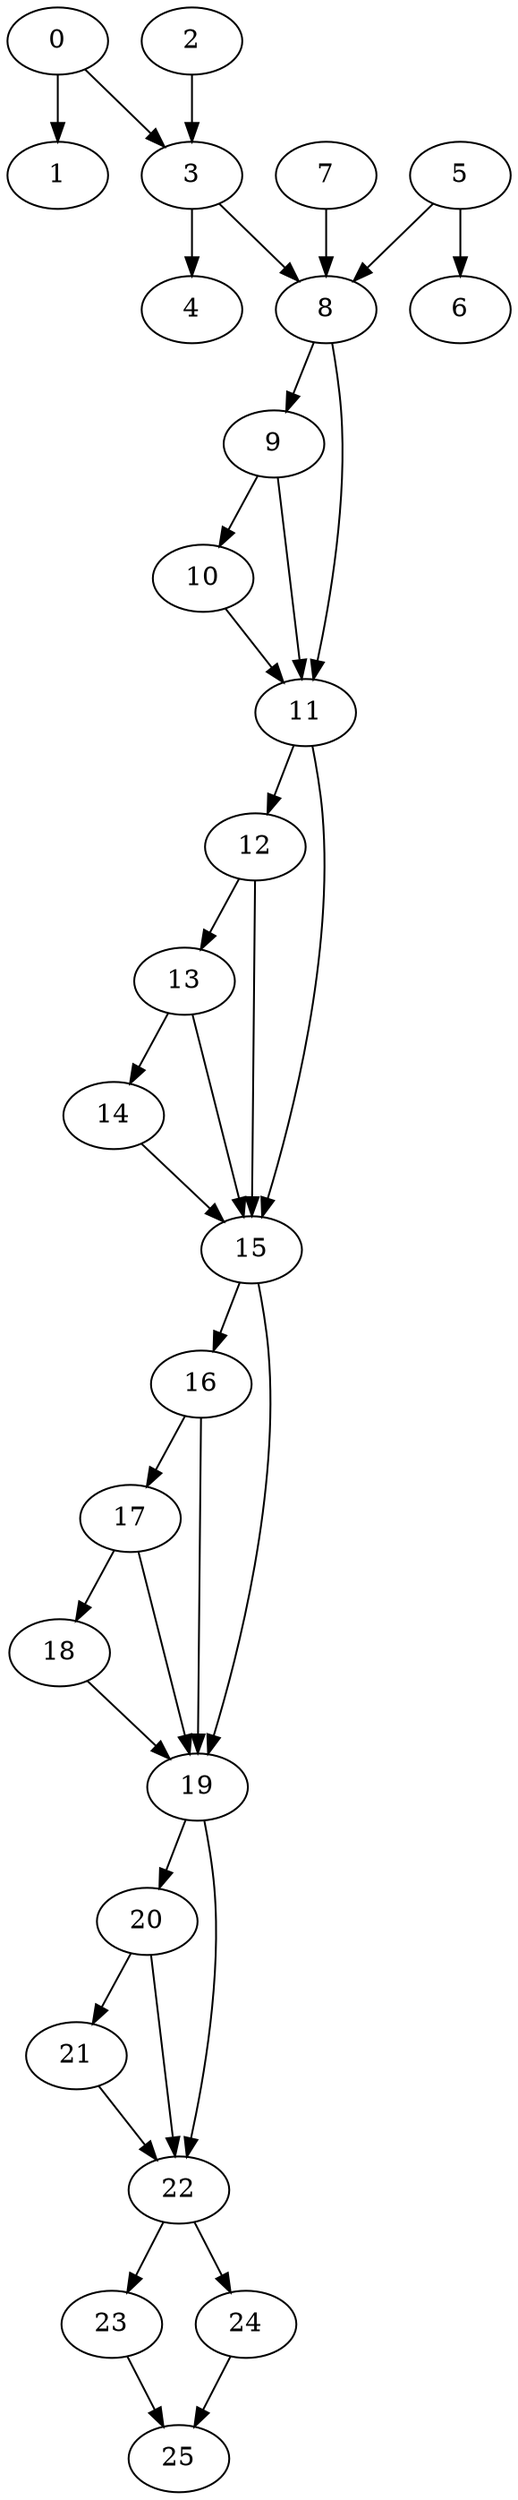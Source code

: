 digraph {
	0
	1
	2
	3
	4
	5
	6
	7
	8
	9
	10
	11
	12
	13
	14
	15
	16
	17
	18
	19
	20
	21
	22
	23
	24
	25
	0 -> 1
	17 -> 18
	19 -> 20
	20 -> 21
	5 -> 8
	7 -> 8
	3 -> 8
	16 -> 17
	22 -> 23
	5 -> 6
	8 -> 9
	9 -> 10
	9 -> 11
	10 -> 11
	8 -> 11
	13 -> 15
	14 -> 15
	11 -> 15
	12 -> 15
	15 -> 16
	15 -> 19
	16 -> 19
	17 -> 19
	18 -> 19
	0 -> 3
	2 -> 3
	3 -> 4
	11 -> 12
	12 -> 13
	13 -> 14
	19 -> 22
	20 -> 22
	21 -> 22
	22 -> 24
	23 -> 25
	24 -> 25
}
